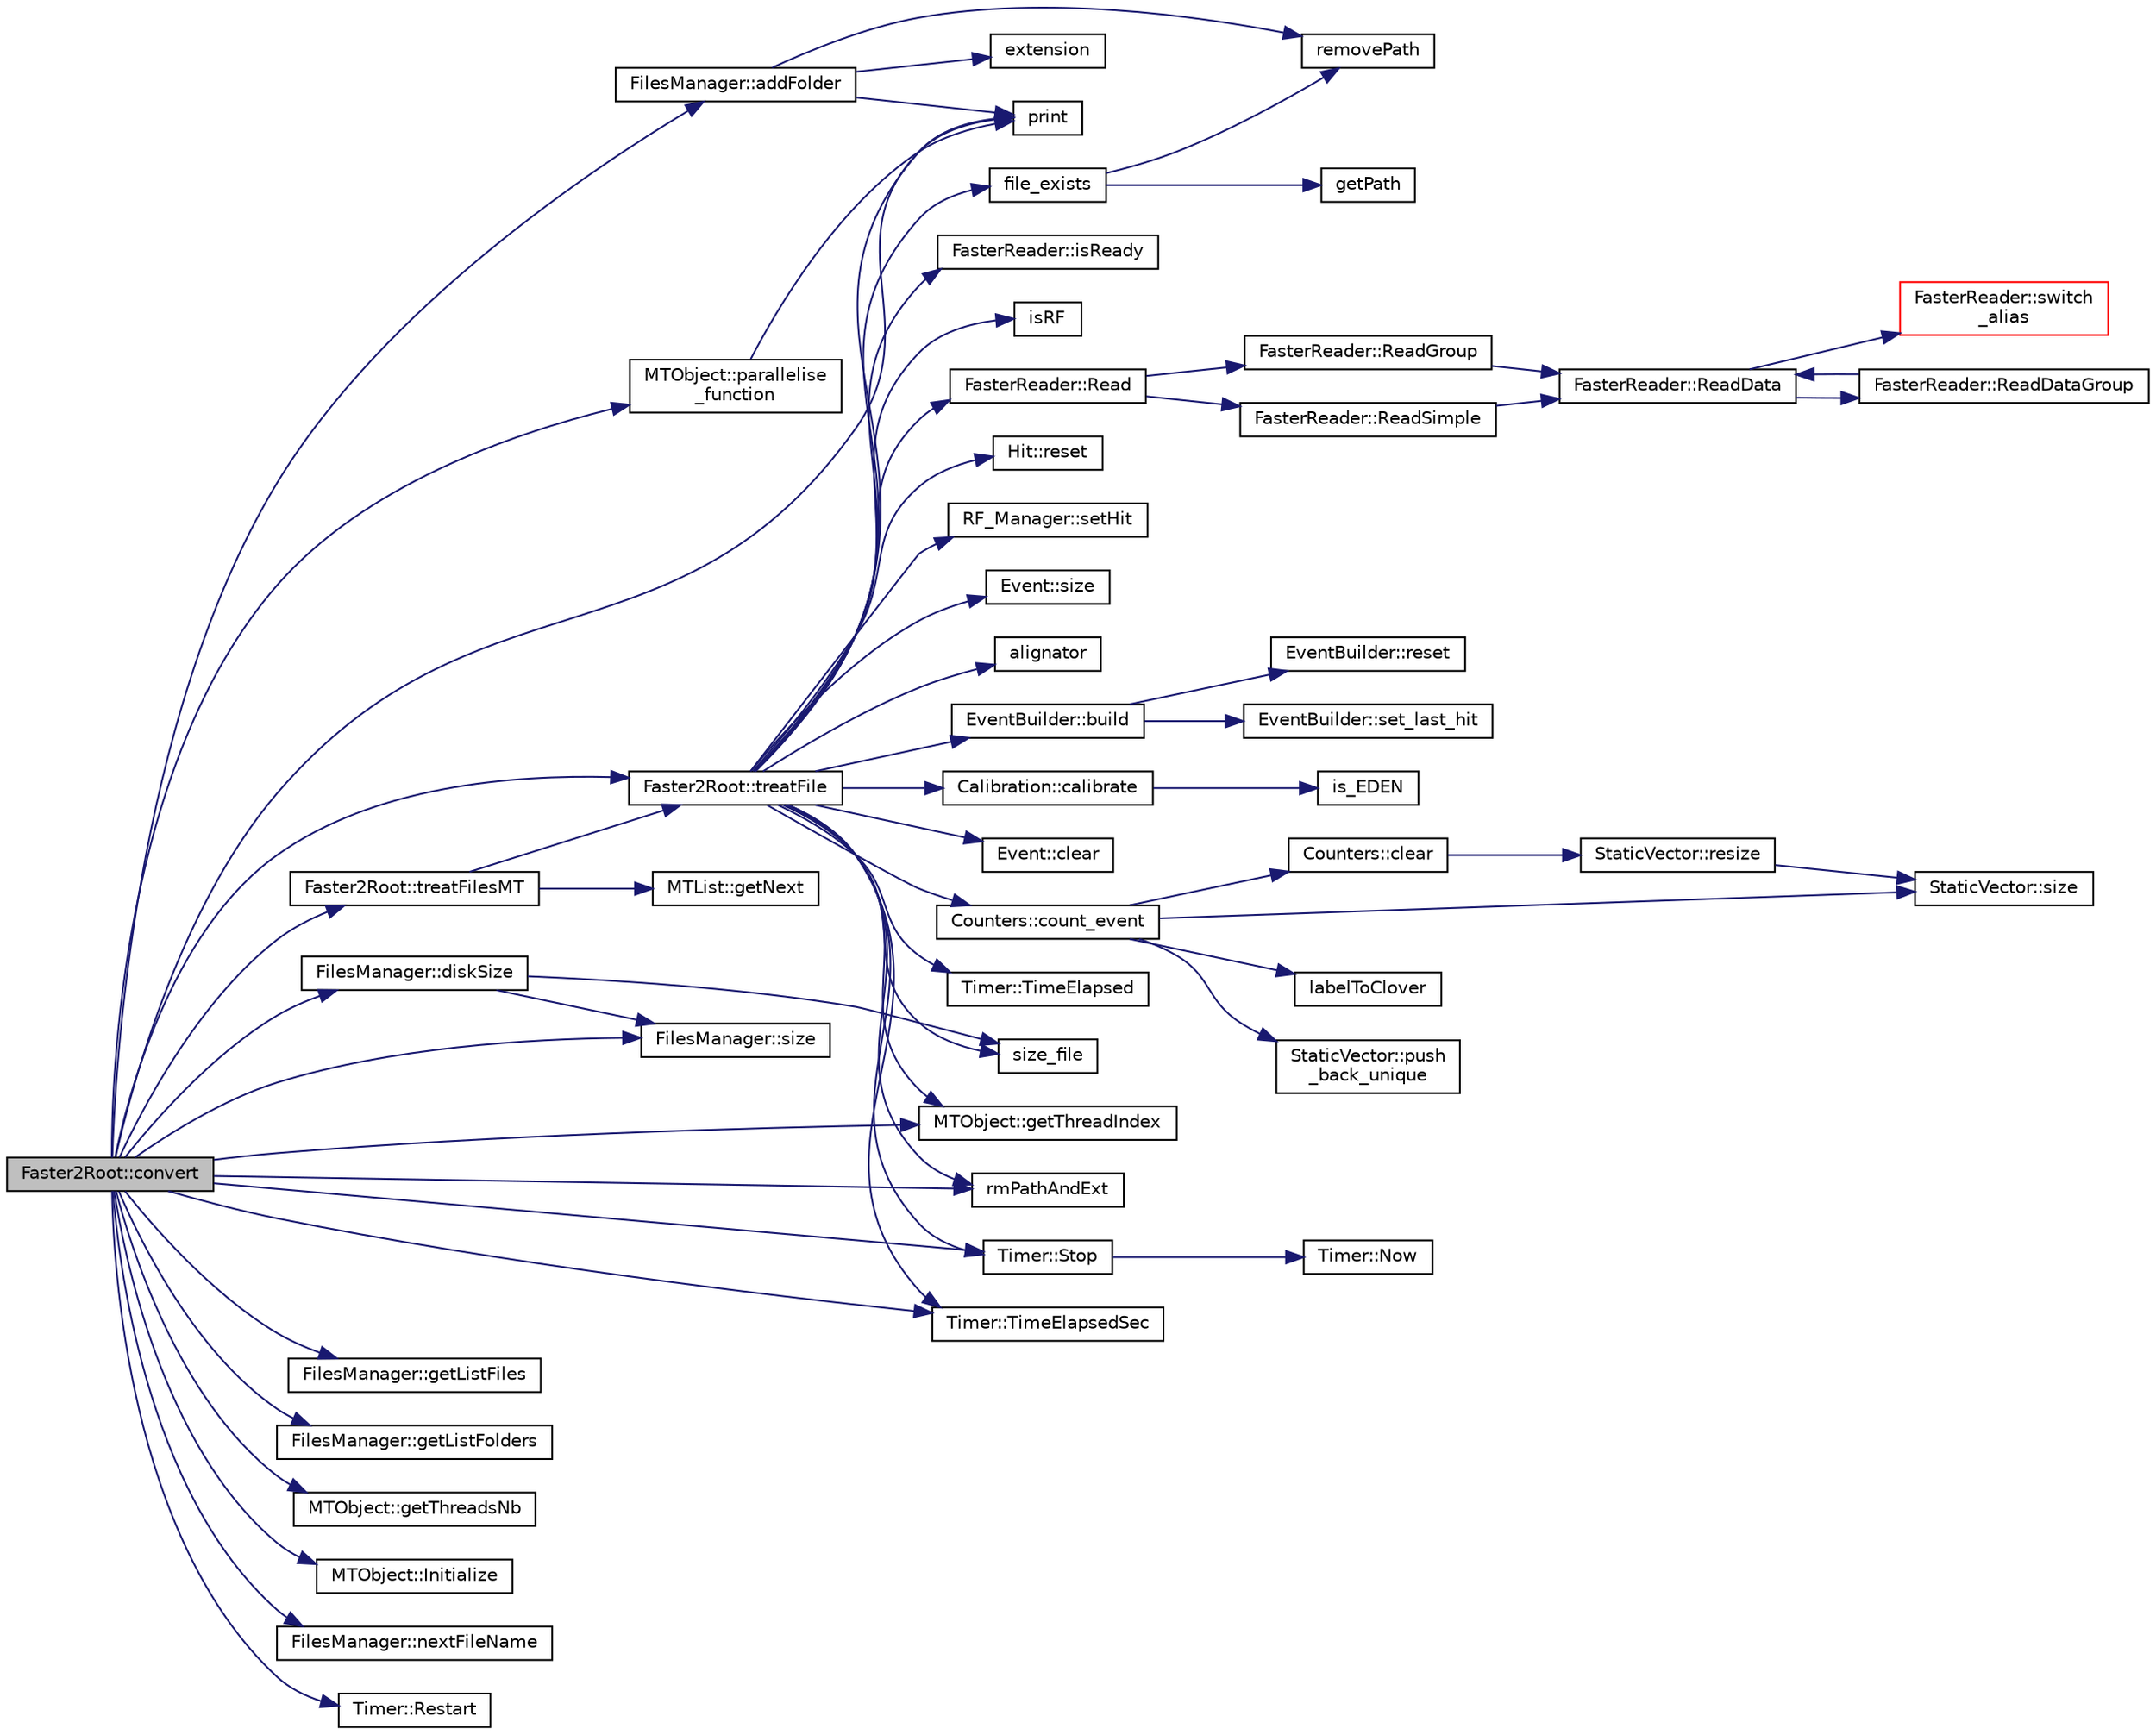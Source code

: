 digraph "Faster2Root::convert"
{
 // LATEX_PDF_SIZE
  edge [fontname="Helvetica",fontsize="10",labelfontname="Helvetica",labelfontsize="10"];
  node [fontname="Helvetica",fontsize="10",shape=record];
  rankdir="LR";
  Node1 [label="Faster2Root::convert",height=0.2,width=0.4,color="black", fillcolor="grey75", style="filled", fontcolor="black",tooltip=" "];
  Node1 -> Node2 [color="midnightblue",fontsize="10",style="solid",fontname="Helvetica"];
  Node2 [label="FilesManager::addFolder",height=0.2,width=0.4,color="black", fillcolor="white", style="filled",URL="$class_files_manager.html#a1e3f340bc355752f172b1fd3d6de9171",tooltip=" "];
  Node2 -> Node3 [color="midnightblue",fontsize="10",style="solid",fontname="Helvetica"];
  Node3 [label="extension",height=0.2,width=0.4,color="black", fillcolor="white", style="filled",URL="$files__functions_8hpp.html#a321abbd0681c4da012deaf49122389c5",tooltip=" "];
  Node2 -> Node4 [color="midnightblue",fontsize="10",style="solid",fontname="Helvetica"];
  Node4 [label="print",height=0.2,width=0.4,color="black", fillcolor="white", style="filled",URL="$utils_8hpp.html#a66ca7a7876bba06ed99b2fa6945cd2b0",tooltip=" "];
  Node2 -> Node5 [color="midnightblue",fontsize="10",style="solid",fontname="Helvetica"];
  Node5 [label="removePath",height=0.2,width=0.4,color="black", fillcolor="white", style="filled",URL="$files__functions_8hpp.html#ad3a78346393c83676348f6bad34b8ce2",tooltip=" "];
  Node1 -> Node6 [color="midnightblue",fontsize="10",style="solid",fontname="Helvetica"];
  Node6 [label="FilesManager::diskSize",height=0.2,width=0.4,color="black", fillcolor="white", style="filled",URL="$class_files_manager.html#a519d928170afd78b97573900450e8e3e",tooltip=" "];
  Node6 -> Node7 [color="midnightblue",fontsize="10",style="solid",fontname="Helvetica"];
  Node7 [label="FilesManager::size",height=0.2,width=0.4,color="black", fillcolor="white", style="filled",URL="$class_files_manager.html#ac64c81b01eeebd3ea9cde0f7f6da995e",tooltip=" "];
  Node6 -> Node8 [color="midnightblue",fontsize="10",style="solid",fontname="Helvetica"];
  Node8 [label="size_file",height=0.2,width=0.4,color="black", fillcolor="white", style="filled",URL="$files__functions_8hpp.html#a3a01792a9cfbdd1f2b358d878559a917",tooltip=" "];
  Node1 -> Node9 [color="midnightblue",fontsize="10",style="solid",fontname="Helvetica"];
  Node9 [label="FilesManager::getListFiles",height=0.2,width=0.4,color="black", fillcolor="white", style="filled",URL="$class_files_manager.html#a2b619786ba65a7ac1e701fc61e2409ae",tooltip=" "];
  Node1 -> Node10 [color="midnightblue",fontsize="10",style="solid",fontname="Helvetica"];
  Node10 [label="FilesManager::getListFolders",height=0.2,width=0.4,color="black", fillcolor="white", style="filled",URL="$class_files_manager.html#a608cb616f47ffaec54d0a2c033c82ab7",tooltip=" "];
  Node1 -> Node11 [color="midnightblue",fontsize="10",style="solid",fontname="Helvetica"];
  Node11 [label="MTObject::getThreadIndex",height=0.2,width=0.4,color="black", fillcolor="white", style="filled",URL="$class_m_t_object.html#ac58d31e459097547352bf2785dc8f40a",tooltip=" "];
  Node1 -> Node12 [color="midnightblue",fontsize="10",style="solid",fontname="Helvetica"];
  Node12 [label="MTObject::getThreadsNb",height=0.2,width=0.4,color="black", fillcolor="white", style="filled",URL="$class_m_t_object.html#ac97399bb34f766e41e7f9a1cd1b7eb7a",tooltip=" "];
  Node1 -> Node13 [color="midnightblue",fontsize="10",style="solid",fontname="Helvetica"];
  Node13 [label="MTObject::Initialize",height=0.2,width=0.4,color="black", fillcolor="white", style="filled",URL="$class_m_t_object.html#a0230b58b8d09067fec22fbe8a5f3db89",tooltip=" "];
  Node1 -> Node14 [color="midnightblue",fontsize="10",style="solid",fontname="Helvetica"];
  Node14 [label="FilesManager::nextFileName",height=0.2,width=0.4,color="black", fillcolor="white", style="filled",URL="$class_files_manager.html#ac4d90f9590ed90fcbbe23557ae88c892",tooltip=" "];
  Node1 -> Node15 [color="midnightblue",fontsize="10",style="solid",fontname="Helvetica"];
  Node15 [label="MTObject::parallelise\l_function",height=0.2,width=0.4,color="black", fillcolor="white", style="filled",URL="$class_m_t_object.html#a2ab537a6eb39f3bbc70535c053333fcc",tooltip=" "];
  Node15 -> Node4 [color="midnightblue",fontsize="10",style="solid",fontname="Helvetica"];
  Node1 -> Node4 [color="midnightblue",fontsize="10",style="solid",fontname="Helvetica"];
  Node1 -> Node16 [color="midnightblue",fontsize="10",style="solid",fontname="Helvetica"];
  Node16 [label="Timer::Restart",height=0.2,width=0.4,color="black", fillcolor="white", style="filled",URL="$class_timer.html#aa7e5e4473d85750e16f61ce7adc42b91",tooltip=" "];
  Node1 -> Node17 [color="midnightblue",fontsize="10",style="solid",fontname="Helvetica"];
  Node17 [label="rmPathAndExt",height=0.2,width=0.4,color="black", fillcolor="white", style="filled",URL="$files__functions_8hpp.html#a58f50a6390692cff52eef37fdaa94e56",tooltip=" "];
  Node1 -> Node7 [color="midnightblue",fontsize="10",style="solid",fontname="Helvetica"];
  Node1 -> Node18 [color="midnightblue",fontsize="10",style="solid",fontname="Helvetica"];
  Node18 [label="Timer::Stop",height=0.2,width=0.4,color="black", fillcolor="white", style="filled",URL="$class_timer.html#a1f617c2e337f8a07fbee1b1fb9148b81",tooltip=" "];
  Node18 -> Node19 [color="midnightblue",fontsize="10",style="solid",fontname="Helvetica"];
  Node19 [label="Timer::Now",height=0.2,width=0.4,color="black", fillcolor="white", style="filled",URL="$class_timer.html#a7b0362b0627780584a43f8168be1a904",tooltip=" "];
  Node1 -> Node20 [color="midnightblue",fontsize="10",style="solid",fontname="Helvetica"];
  Node20 [label="Timer::TimeElapsedSec",height=0.2,width=0.4,color="black", fillcolor="white", style="filled",URL="$class_timer.html#a83883502ae50e45c21c33336450c9488",tooltip=" "];
  Node1 -> Node21 [color="midnightblue",fontsize="10",style="solid",fontname="Helvetica"];
  Node21 [label="Faster2Root::treatFile",height=0.2,width=0.4,color="black", fillcolor="white", style="filled",URL="$class_faster2_root.html#a2409f727d81b148d694f2da17a1989f4",tooltip=" "];
  Node21 -> Node22 [color="midnightblue",fontsize="10",style="solid",fontname="Helvetica"];
  Node22 [label="alignator",height=0.2,width=0.4,color="black", fillcolor="white", style="filled",URL="$utils_8hpp.html#aa312d5c8195d77850f9bf0739e3dfec0",tooltip=" "];
  Node21 -> Node23 [color="midnightblue",fontsize="10",style="solid",fontname="Helvetica"];
  Node23 [label="EventBuilder::build",height=0.2,width=0.4,color="black", fillcolor="white", style="filled",URL="$class_event_builder.html#a721b4b60a459c5a5c00ed3e1b513d636",tooltip=" "];
  Node23 -> Node24 [color="midnightblue",fontsize="10",style="solid",fontname="Helvetica"];
  Node24 [label="EventBuilder::reset",height=0.2,width=0.4,color="black", fillcolor="white", style="filled",URL="$class_event_builder.html#a96d24bbdba6a9cc0770bc1ec81c7c9e0",tooltip=" "];
  Node23 -> Node25 [color="midnightblue",fontsize="10",style="solid",fontname="Helvetica"];
  Node25 [label="EventBuilder::set_last_hit",height=0.2,width=0.4,color="black", fillcolor="white", style="filled",URL="$class_event_builder.html#a4f56ddbeef9ac86eca830a3742fb30c7",tooltip=" "];
  Node21 -> Node26 [color="midnightblue",fontsize="10",style="solid",fontname="Helvetica"];
  Node26 [label="Calibration::calibrate",height=0.2,width=0.4,color="black", fillcolor="white", style="filled",URL="$class_calibration.html#a1732880c01e21df259b4ff45dba24c59",tooltip=" "];
  Node26 -> Node27 [color="midnightblue",fontsize="10",style="solid",fontname="Helvetica"];
  Node27 [label="is_EDEN",height=0.2,width=0.4,color="black", fillcolor="white", style="filled",URL="$utils_8hpp.html#ae6bffa4b228c128267fc1f496a05c399",tooltip=" "];
  Node21 -> Node28 [color="midnightblue",fontsize="10",style="solid",fontname="Helvetica"];
  Node28 [label="Event::clear",height=0.2,width=0.4,color="black", fillcolor="white", style="filled",URL="$class_event.html#a0862af1471604bf30a4f50a5e028637a",tooltip=" "];
  Node21 -> Node29 [color="midnightblue",fontsize="10",style="solid",fontname="Helvetica"];
  Node29 [label="Counters::count_event",height=0.2,width=0.4,color="black", fillcolor="white", style="filled",URL="$class_counters.html#a438d855f700f802261df045b1f52723e",tooltip=" "];
  Node29 -> Node30 [color="midnightblue",fontsize="10",style="solid",fontname="Helvetica"];
  Node30 [label="Counters::clear",height=0.2,width=0.4,color="black", fillcolor="white", style="filled",URL="$class_counters.html#ada46b45bb45210aad28a4ebbd23f98f8",tooltip=" "];
  Node30 -> Node31 [color="midnightblue",fontsize="10",style="solid",fontname="Helvetica"];
  Node31 [label="StaticVector::resize",height=0.2,width=0.4,color="black", fillcolor="white", style="filled",URL="$class_static_vector.html#a98db043672c19cb73870db3cd7a2685e",tooltip=" "];
  Node31 -> Node32 [color="midnightblue",fontsize="10",style="solid",fontname="Helvetica"];
  Node32 [label="StaticVector::size",height=0.2,width=0.4,color="black", fillcolor="white", style="filled",URL="$class_static_vector.html#af9420302bfdf7b76855fce475105226a",tooltip=" "];
  Node29 -> Node33 [color="midnightblue",fontsize="10",style="solid",fontname="Helvetica"];
  Node33 [label="labelToClover",height=0.2,width=0.4,color="black", fillcolor="white", style="filled",URL="$_detectors_8hpp.html#a3a1bcbd4bbbca2cbdb4f56be34610256",tooltip=" "];
  Node29 -> Node34 [color="midnightblue",fontsize="10",style="solid",fontname="Helvetica"];
  Node34 [label="StaticVector::push\l_back_unique",height=0.2,width=0.4,color="black", fillcolor="white", style="filled",URL="$class_static_vector.html#a8f7771c0283c2b2e75b02cef0ba0fce7",tooltip=" "];
  Node29 -> Node32 [color="midnightblue",fontsize="10",style="solid",fontname="Helvetica"];
  Node21 -> Node35 [color="midnightblue",fontsize="10",style="solid",fontname="Helvetica"];
  Node35 [label="file_exists",height=0.2,width=0.4,color="black", fillcolor="white", style="filled",URL="$files__functions_8hpp.html#a6d165da5cc41e5429a9c03c6a6c68d96",tooltip=" "];
  Node35 -> Node36 [color="midnightblue",fontsize="10",style="solid",fontname="Helvetica"];
  Node36 [label="getPath",height=0.2,width=0.4,color="black", fillcolor="white", style="filled",URL="$files__functions_8hpp.html#ab1e262f27aaad28944f29cd2bbde417f",tooltip=" "];
  Node35 -> Node5 [color="midnightblue",fontsize="10",style="solid",fontname="Helvetica"];
  Node21 -> Node11 [color="midnightblue",fontsize="10",style="solid",fontname="Helvetica"];
  Node21 -> Node37 [color="midnightblue",fontsize="10",style="solid",fontname="Helvetica"];
  Node37 [label="FasterReader::isReady",height=0.2,width=0.4,color="black", fillcolor="white", style="filled",URL="$class_faster_reader.html#a5aefeb0380dfdd42d1e63b987989a118",tooltip="If the initialization went badly then returns false."];
  Node21 -> Node38 [color="midnightblue",fontsize="10",style="solid",fontname="Helvetica"];
  Node38 [label="isRF",height=0.2,width=0.4,color="black", fillcolor="white", style="filled",URL="$_detectors_8hpp.html#ab6f329e34b2122e3c788584b0907718c",tooltip=" "];
  Node21 -> Node4 [color="midnightblue",fontsize="10",style="solid",fontname="Helvetica"];
  Node21 -> Node39 [color="midnightblue",fontsize="10",style="solid",fontname="Helvetica"];
  Node39 [label="FasterReader::Read",height=0.2,width=0.4,color="black", fillcolor="white", style="filled",URL="$class_faster_reader.html#a2d05907241b80ed637b2ae5a01503756",tooltip="Main method. Extract the next hit from the data file and fills the Hit *m_hit object."];
  Node39 -> Node40 [color="midnightblue",fontsize="10",style="solid",fontname="Helvetica"];
  Node40 [label="FasterReader::ReadGroup",height=0.2,width=0.4,color="black", fillcolor="white", style="filled",URL="$class_faster_reader.html#aef9fb9be5f288b88bdb17616aab801bd",tooltip="Replace the standard ReadSimple if the faster data contains groups First of all, the m_write variable..."];
  Node40 -> Node41 [color="midnightblue",fontsize="10",style="solid",fontname="Helvetica"];
  Node41 [label="FasterReader::ReadData",height=0.2,width=0.4,color="black", fillcolor="white", style="filled",URL="$class_faster_reader.html#a0b2cd239d03d34e69b10418cb6292858",tooltip="Treats faster data."];
  Node41 -> Node42 [color="midnightblue",fontsize="10",style="solid",fontname="Helvetica"];
  Node42 [label="FasterReader::ReadDataGroup",height=0.2,width=0.4,color="black", fillcolor="white", style="filled",URL="$class_faster_reader.html#a64fb4fc3d241141f5d27df99906780fc",tooltip="Treats the faster data groups."];
  Node42 -> Node41 [color="midnightblue",fontsize="10",style="solid",fontname="Helvetica"];
  Node41 -> Node43 [color="midnightblue",fontsize="10",style="solid",fontname="Helvetica"];
  Node43 [label="FasterReader::switch\l_alias",height=0.2,width=0.4,color="red", fillcolor="white", style="filled",URL="$class_faster_reader.html#af3c8f411415fb3d9fe20cd8551bc24ed",tooltip="Treat the specific part of data (QDC gates, spectro ADC ...)"];
  Node39 -> Node49 [color="midnightblue",fontsize="10",style="solid",fontname="Helvetica"];
  Node49 [label="FasterReader::ReadSimple",height=0.2,width=0.4,color="black", fillcolor="white", style="filled",URL="$class_faster_reader.html#a60f1f638732c48c1b78cfe4dcd23d39b",tooltip="Read triggerless data."];
  Node49 -> Node41 [color="midnightblue",fontsize="10",style="solid",fontname="Helvetica"];
  Node21 -> Node50 [color="midnightblue",fontsize="10",style="solid",fontname="Helvetica"];
  Node50 [label="Hit::reset",height=0.2,width=0.4,color="black", fillcolor="white", style="filled",URL="$class_hit.html#a11ab514bf16c8173e974b6582ca6d37e",tooltip=" "];
  Node21 -> Node17 [color="midnightblue",fontsize="10",style="solid",fontname="Helvetica"];
  Node21 -> Node51 [color="midnightblue",fontsize="10",style="solid",fontname="Helvetica"];
  Node51 [label="RF_Manager::setHit",height=0.2,width=0.4,color="black", fillcolor="white", style="filled",URL="$class_r_f___manager.html#a0261f2b02176a3e5562603c25f31d9a6",tooltip=" "];
  Node21 -> Node52 [color="midnightblue",fontsize="10",style="solid",fontname="Helvetica"];
  Node52 [label="Event::size",height=0.2,width=0.4,color="black", fillcolor="white", style="filled",URL="$class_event.html#a7fdb521f4dad83371a0144a8250fea59",tooltip=" "];
  Node21 -> Node8 [color="midnightblue",fontsize="10",style="solid",fontname="Helvetica"];
  Node21 -> Node18 [color="midnightblue",fontsize="10",style="solid",fontname="Helvetica"];
  Node21 -> Node53 [color="midnightblue",fontsize="10",style="solid",fontname="Helvetica"];
  Node53 [label="Timer::TimeElapsed",height=0.2,width=0.4,color="black", fillcolor="white", style="filled",URL="$class_timer.html#a7307d5d05bf307cc432f64e1df0dba28",tooltip=" "];
  Node21 -> Node20 [color="midnightblue",fontsize="10",style="solid",fontname="Helvetica"];
  Node1 -> Node54 [color="midnightblue",fontsize="10",style="solid",fontname="Helvetica"];
  Node54 [label="Faster2Root::treatFilesMT",height=0.2,width=0.4,color="black", fillcolor="white", style="filled",URL="$class_faster2_root.html#a17399e2c3d35d2bc98f895548f256826",tooltip=" "];
  Node54 -> Node55 [color="midnightblue",fontsize="10",style="solid",fontname="Helvetica"];
  Node55 [label="MTList::getNext",height=0.2,width=0.4,color="black", fillcolor="white", style="filled",URL="$class_m_t_list.html#a8bd2bf9d5d63193261b6e99702c882b3",tooltip=" "];
  Node54 -> Node21 [color="midnightblue",fontsize="10",style="solid",fontname="Helvetica"];
}
